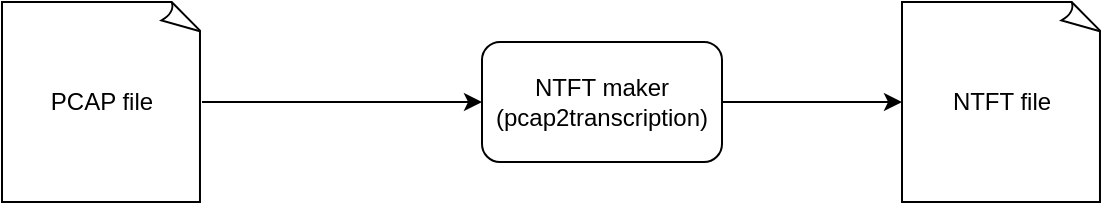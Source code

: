 <mxfile version="14.6.6" type="github">
  <diagram id="aB3zw2NcG2Q4mAD_KDlb" name="Page-1">
    <mxGraphModel dx="1422" dy="810" grid="1" gridSize="10" guides="1" tooltips="1" connect="1" arrows="1" fold="1" page="1" pageScale="1" pageWidth="850" pageHeight="1100" math="0" shadow="0">
      <root>
        <mxCell id="0" />
        <mxCell id="1" parent="0" />
        <mxCell id="JL3vcxpMVxUZyfELmDcG-5" value="" style="edgeStyle=orthogonalEdgeStyle;rounded=0;orthogonalLoop=1;jettySize=auto;html=1;exitX=1;exitY=0.5;exitDx=0;exitDy=0;exitPerimeter=0;" edge="1" parent="1" source="JL3vcxpMVxUZyfELmDcG-6" target="JL3vcxpMVxUZyfELmDcG-4">
          <mxGeometry relative="1" as="geometry">
            <mxPoint x="140" y="230" as="sourcePoint" />
          </mxGeometry>
        </mxCell>
        <mxCell id="JL3vcxpMVxUZyfELmDcG-8" value="" style="edgeStyle=orthogonalEdgeStyle;rounded=0;orthogonalLoop=1;jettySize=auto;html=1;entryX=0;entryY=0.5;entryDx=0;entryDy=0;entryPerimeter=0;" edge="1" parent="1" source="JL3vcxpMVxUZyfELmDcG-4" target="JL3vcxpMVxUZyfELmDcG-9">
          <mxGeometry relative="1" as="geometry">
            <mxPoint x="470" y="230" as="targetPoint" />
          </mxGeometry>
        </mxCell>
        <mxCell id="JL3vcxpMVxUZyfELmDcG-4" value="NTFT maker (pcap2transcription)" style="rounded=1;whiteSpace=wrap;html=1;" vertex="1" parent="1">
          <mxGeometry x="270" y="200" width="120" height="60" as="geometry" />
        </mxCell>
        <mxCell id="JL3vcxpMVxUZyfELmDcG-6" value="PCAP file" style="whiteSpace=wrap;html=1;shape=mxgraph.basic.document" vertex="1" parent="1">
          <mxGeometry x="30" y="180" width="100" height="100" as="geometry" />
        </mxCell>
        <mxCell id="JL3vcxpMVxUZyfELmDcG-9" value="NTFT file" style="whiteSpace=wrap;html=1;shape=mxgraph.basic.document" vertex="1" parent="1">
          <mxGeometry x="480" y="180" width="100" height="100" as="geometry" />
        </mxCell>
      </root>
    </mxGraphModel>
  </diagram>
</mxfile>
